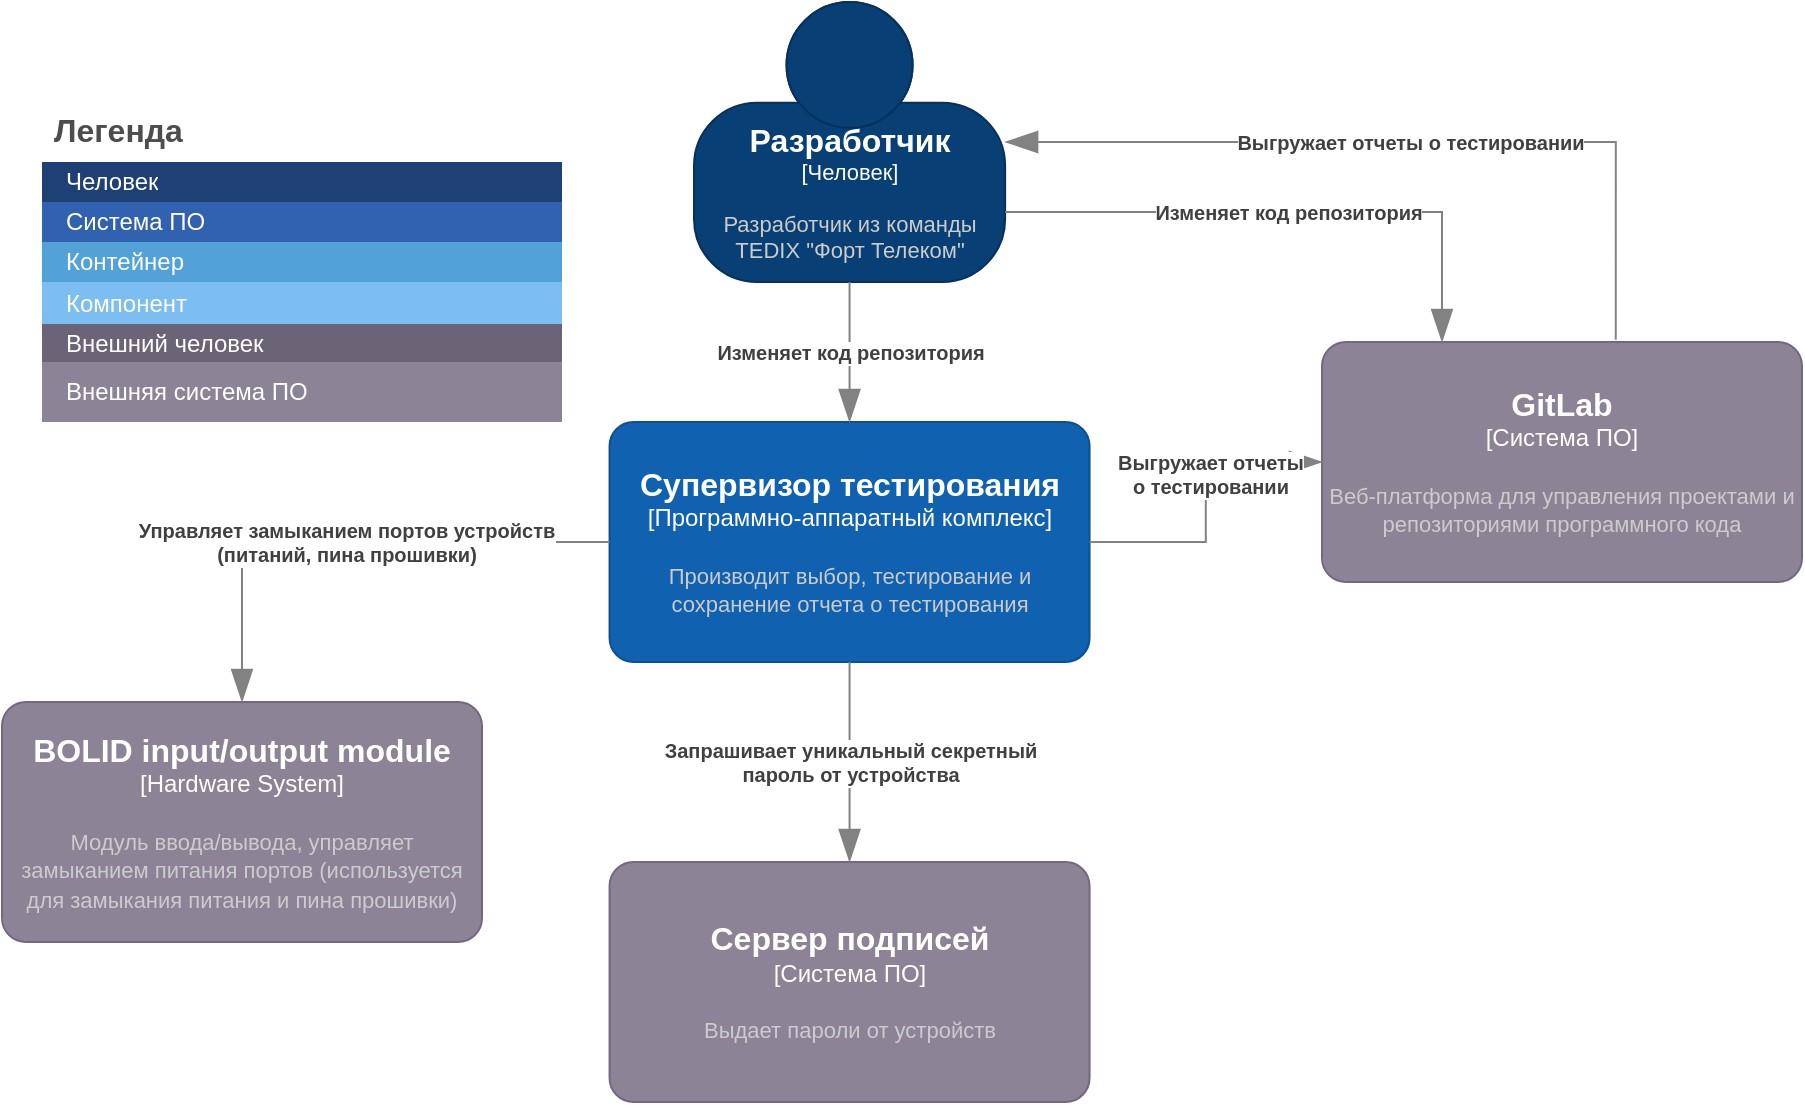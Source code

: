 <mxfile version="26.0.16">
  <diagram name="Страница — 1" id="gZ6Iyopq06BZ13NAgH_K">
    <mxGraphModel dx="1228" dy="641" grid="1" gridSize="10" guides="1" tooltips="1" connect="1" arrows="1" fold="1" page="1" pageScale="1" pageWidth="827" pageHeight="1169" math="0" shadow="0">
      <root>
        <mxCell id="0" />
        <mxCell id="1" parent="0" />
        <object placeholders="1" c4Name="Разработчик" c4Type="Человек" c4Description="Разработчик из команды TEDIX &quot;Форт Телеком&quot;" label="&lt;font style=&quot;font-size: 16px&quot;&gt;&lt;b&gt;%c4Name%&lt;/b&gt;&lt;/font&gt;&lt;div&gt;[%c4Type%]&lt;/div&gt;&lt;br&gt;&lt;div&gt;&lt;font style=&quot;font-size: 11px&quot;&gt;&lt;font color=&quot;#cccccc&quot;&gt;%c4Description%&lt;/font&gt;&lt;/div&gt;" id="B9FlSasgDufC2KT0_fgy-1">
          <mxCell style="html=1;fontSize=11;dashed=0;whiteSpace=wrap;fillColor=#083F75;strokeColor=#06315C;fontColor=#ffffff;shape=mxgraph.c4.person2;align=center;metaEdit=1;points=[[0.5,0,0],[1,0.5,0],[1,0.75,0],[0.75,1,0],[0.5,1,0],[0.25,1,0],[0,0.75,0],[0,0.5,0]];resizable=1;" parent="1" vertex="1">
            <mxGeometry x="366" width="155.56" height="140" as="geometry" />
          </mxCell>
        </object>
        <object placeholders="1" c4Name="GitLab" c4Type="Система ПО" c4Description="Веб-платформа для управления проектами и репозиториями программного кода" label="&lt;font style=&quot;font-size: 16px&quot;&gt;&lt;b&gt;%c4Name%&lt;/b&gt;&lt;/font&gt;&lt;div&gt;[%c4Type%]&lt;/div&gt;&lt;br&gt;&lt;div&gt;&lt;font style=&quot;font-size: 11px&quot;&gt;&lt;font color=&quot;#cccccc&quot;&gt;%c4Description%&lt;/font&gt;&lt;/div&gt;" id="B9FlSasgDufC2KT0_fgy-3">
          <mxCell style="rounded=1;whiteSpace=wrap;html=1;labelBackgroundColor=none;fillColor=#8C8496;fontColor=#ffffff;align=center;arcSize=10;strokeColor=#736782;metaEdit=1;resizable=0;points=[[0.25,0,0],[0.5,0,0],[0.75,0,0],[1,0.25,0],[1,0.5,0],[1,0.75,0],[0.75,1,0],[0.5,1,0],[0.25,1,0],[0,0.75,0],[0,0.5,0],[0,0.25,0]];" parent="1" vertex="1">
            <mxGeometry x="680" y="170" width="240" height="120" as="geometry" />
          </mxCell>
        </object>
        <mxCell id="B9FlSasgDufC2KT0_fgy-4" value="Легенда" style="shape=table;startSize=30;container=1;collapsible=0;childLayout=tableLayout;fontSize=16;align=left;verticalAlign=top;fillColor=none;strokeColor=none;fontColor=#4D4D4D;fontStyle=1;spacingLeft=6;spacing=0;resizable=1;" parent="1" vertex="1">
          <mxGeometry x="40" y="50" width="260" height="160" as="geometry" />
        </mxCell>
        <mxCell id="B9FlSasgDufC2KT0_fgy-5" value="" style="shape=tableRow;horizontal=0;startSize=0;swimlaneHead=0;swimlaneBody=0;strokeColor=inherit;top=0;left=0;bottom=0;right=0;collapsible=0;dropTarget=0;fillColor=none;points=[[0,0.5],[1,0.5]];portConstraint=eastwest;fontSize=12;" parent="B9FlSasgDufC2KT0_fgy-4" vertex="1">
          <mxGeometry y="30" width="260" height="20" as="geometry" />
        </mxCell>
        <mxCell id="B9FlSasgDufC2KT0_fgy-6" value="Человек" style="shape=partialRectangle;html=1;whiteSpace=wrap;connectable=0;strokeColor=inherit;overflow=hidden;fillColor=#1E4074;top=0;left=0;bottom=0;right=0;pointerEvents=1;fontSize=12;align=left;fontColor=#FFFFFF;gradientColor=none;spacingLeft=10;spacingRight=4;" parent="B9FlSasgDufC2KT0_fgy-5" vertex="1">
          <mxGeometry width="260" height="20" as="geometry">
            <mxRectangle width="260" height="20" as="alternateBounds" />
          </mxGeometry>
        </mxCell>
        <mxCell id="B9FlSasgDufC2KT0_fgy-7" value="" style="shape=tableRow;horizontal=0;startSize=0;swimlaneHead=0;swimlaneBody=0;strokeColor=inherit;top=0;left=0;bottom=0;right=0;collapsible=0;dropTarget=0;fillColor=none;points=[[0,0.5],[1,0.5]];portConstraint=eastwest;fontSize=12;" parent="B9FlSasgDufC2KT0_fgy-4" vertex="1">
          <mxGeometry y="50" width="260" height="20" as="geometry" />
        </mxCell>
        <mxCell id="B9FlSasgDufC2KT0_fgy-8" value="Система ПО" style="shape=partialRectangle;html=1;whiteSpace=wrap;connectable=0;strokeColor=inherit;overflow=hidden;fillColor=#3162AF;top=0;left=0;bottom=0;right=0;pointerEvents=1;fontSize=12;align=left;fontColor=#FFFFFF;gradientColor=none;spacingLeft=10;spacingRight=4;" parent="B9FlSasgDufC2KT0_fgy-7" vertex="1">
          <mxGeometry width="260" height="20" as="geometry">
            <mxRectangle width="260" height="20" as="alternateBounds" />
          </mxGeometry>
        </mxCell>
        <mxCell id="B9FlSasgDufC2KT0_fgy-9" value="" style="shape=tableRow;horizontal=0;startSize=0;swimlaneHead=0;swimlaneBody=0;strokeColor=inherit;top=0;left=0;bottom=0;right=0;collapsible=0;dropTarget=0;fillColor=none;points=[[0,0.5],[1,0.5]];portConstraint=eastwest;fontSize=12;" parent="B9FlSasgDufC2KT0_fgy-4" vertex="1">
          <mxGeometry y="70" width="260" height="20" as="geometry" />
        </mxCell>
        <mxCell id="B9FlSasgDufC2KT0_fgy-10" value="Контейнер" style="shape=partialRectangle;html=1;whiteSpace=wrap;connectable=0;strokeColor=inherit;overflow=hidden;fillColor=#52a2d8;top=0;left=0;bottom=0;right=0;pointerEvents=1;fontSize=12;align=left;fontColor=#FFFFFF;gradientColor=none;spacingLeft=10;spacingRight=4;" parent="B9FlSasgDufC2KT0_fgy-9" vertex="1">
          <mxGeometry width="260" height="20" as="geometry">
            <mxRectangle width="260" height="20" as="alternateBounds" />
          </mxGeometry>
        </mxCell>
        <mxCell id="B9FlSasgDufC2KT0_fgy-11" value="" style="shape=tableRow;horizontal=0;startSize=0;swimlaneHead=0;swimlaneBody=0;strokeColor=inherit;top=0;left=0;bottom=0;right=0;collapsible=0;dropTarget=0;fillColor=none;points=[[0,0.5],[1,0.5]];portConstraint=eastwest;fontSize=12;" parent="B9FlSasgDufC2KT0_fgy-4" vertex="1">
          <mxGeometry y="90" width="260" height="21" as="geometry" />
        </mxCell>
        <mxCell id="B9FlSasgDufC2KT0_fgy-12" value="Компонент" style="shape=partialRectangle;html=1;whiteSpace=wrap;connectable=0;strokeColor=inherit;overflow=hidden;fillColor=#7dbef2;top=0;left=0;bottom=0;right=0;pointerEvents=1;fontSize=12;align=left;fontColor=#FFFFFF;gradientColor=none;spacingLeft=10;spacingRight=4;" parent="B9FlSasgDufC2KT0_fgy-11" vertex="1">
          <mxGeometry width="260" height="21" as="geometry">
            <mxRectangle width="260" height="21" as="alternateBounds" />
          </mxGeometry>
        </mxCell>
        <mxCell id="B9FlSasgDufC2KT0_fgy-13" value="" style="shape=tableRow;horizontal=0;startSize=0;swimlaneHead=0;swimlaneBody=0;strokeColor=inherit;top=0;left=0;bottom=0;right=0;collapsible=0;dropTarget=0;fillColor=none;points=[[0,0.5],[1,0.5]];portConstraint=eastwest;fontSize=12;" parent="B9FlSasgDufC2KT0_fgy-4" vertex="1">
          <mxGeometry y="111" width="260" height="19" as="geometry" />
        </mxCell>
        <mxCell id="B9FlSasgDufC2KT0_fgy-14" value="Внешний человек" style="shape=partialRectangle;html=1;whiteSpace=wrap;connectable=0;strokeColor=inherit;overflow=hidden;fillColor=#6b6477;top=0;left=0;bottom=0;right=0;pointerEvents=1;fontSize=12;align=left;fontColor=#FFFFFF;gradientColor=none;spacingLeft=10;spacingRight=4;" parent="B9FlSasgDufC2KT0_fgy-13" vertex="1">
          <mxGeometry width="260" height="19" as="geometry">
            <mxRectangle width="260" height="19" as="alternateBounds" />
          </mxGeometry>
        </mxCell>
        <mxCell id="B9FlSasgDufC2KT0_fgy-15" value="" style="shape=tableRow;horizontal=0;startSize=0;swimlaneHead=0;swimlaneBody=0;strokeColor=inherit;top=0;left=0;bottom=0;right=0;collapsible=0;dropTarget=0;fillColor=none;points=[[0,0.5],[1,0.5]];portConstraint=eastwest;fontSize=12;" parent="B9FlSasgDufC2KT0_fgy-4" vertex="1">
          <mxGeometry y="130" width="260" height="30" as="geometry" />
        </mxCell>
        <mxCell id="B9FlSasgDufC2KT0_fgy-16" value="Внешняя система ПО" style="shape=partialRectangle;html=1;whiteSpace=wrap;connectable=0;strokeColor=inherit;overflow=hidden;fillColor=#8b8496;top=0;left=0;bottom=0;right=0;pointerEvents=1;fontSize=12;align=left;fontColor=#FFFFFF;gradientColor=none;spacingLeft=10;spacingRight=4;" parent="B9FlSasgDufC2KT0_fgy-15" vertex="1">
          <mxGeometry width="260" height="30" as="geometry">
            <mxRectangle width="260" height="30" as="alternateBounds" />
          </mxGeometry>
        </mxCell>
        <object placeholders="1" c4Type="Relationship" c4Description="Изменяет код репозитория" label="&lt;div style=&quot;text-align: left&quot;&gt;&lt;div style=&quot;text-align: center&quot;&gt;&lt;b&gt;%c4Description%&lt;/b&gt;&lt;/div&gt;" id="B9FlSasgDufC2KT0_fgy-18">
          <mxCell style="endArrow=blockThin;html=1;fontSize=10;fontColor=#404040;strokeWidth=1;endFill=1;strokeColor=#828282;elbow=vertical;metaEdit=1;endSize=14;startSize=14;jumpStyle=arc;jumpSize=16;rounded=0;entryX=0.25;entryY=0;entryDx=0;entryDy=0;entryPerimeter=0;exitX=1;exitY=0.75;exitDx=0;exitDy=0;exitPerimeter=0;edgeStyle=orthogonalEdgeStyle;" parent="1" source="B9FlSasgDufC2KT0_fgy-1" target="B9FlSasgDufC2KT0_fgy-3" edge="1">
            <mxGeometry width="240" relative="1" as="geometry">
              <mxPoint x="270" y="190" as="sourcePoint" />
              <mxPoint x="510" y="190" as="targetPoint" />
            </mxGeometry>
          </mxCell>
        </object>
        <object placeholders="1" c4Type="Relationship" c4Description="Выгружает отчеты о тестировании" label="&lt;div style=&quot;text-align: left&quot;&gt;&lt;div style=&quot;text-align: center&quot;&gt;&lt;b&gt;%c4Description%&lt;/b&gt;&lt;/div&gt;" id="B9FlSasgDufC2KT0_fgy-34">
          <mxCell style="endArrow=blockThin;html=1;fontSize=10;fontColor=#404040;strokeWidth=1;endFill=1;strokeColor=#828282;elbow=vertical;metaEdit=1;endSize=14;startSize=14;jumpStyle=arc;jumpSize=16;rounded=0;entryX=1;entryY=0.5;entryDx=0;entryDy=0;entryPerimeter=0;exitX=0.612;exitY=-0.009;exitDx=0;exitDy=0;exitPerimeter=0;edgeStyle=orthogonalEdgeStyle;" parent="1" source="B9FlSasgDufC2KT0_fgy-3" target="B9FlSasgDufC2KT0_fgy-1" edge="1">
            <mxGeometry width="240" relative="1" as="geometry">
              <mxPoint x="270" y="340" as="sourcePoint" />
              <mxPoint x="510" y="340" as="targetPoint" />
              <Array as="points">
                <mxPoint x="827" y="70" />
              </Array>
            </mxGeometry>
          </mxCell>
        </object>
        <object placeholders="1" c4Name="Супервизор тестирования" c4Type="Программно-аппаратный комплекс" c4Description="Производит выбор, тестирование и сохранение отчета о тестирования" label="&lt;font style=&quot;font-size: 16px&quot;&gt;&lt;b&gt;%c4Name%&lt;/b&gt;&lt;/font&gt;&lt;div&gt;[%c4Type%]&lt;/div&gt;&lt;br&gt;&lt;div&gt;&lt;font style=&quot;font-size: 11px&quot;&gt;&lt;font color=&quot;#cccccc&quot;&gt;%c4Description%&lt;/font&gt;&lt;/div&gt;" id="B9FlSasgDufC2KT0_fgy-38">
          <mxCell style="rounded=1;whiteSpace=wrap;html=1;labelBackgroundColor=none;fillColor=#1061B0;fontColor=#ffffff;align=center;arcSize=10;strokeColor=#0D5091;metaEdit=1;resizable=0;points=[[0.25,0,0],[0.5,0,0],[0.75,0,0],[1,0.25,0],[1,0.5,0],[1,0.75,0],[0.75,1,0],[0.5,1,0],[0.25,1,0],[0,0.75,0],[0,0.5,0],[0,0.25,0]];" parent="1" vertex="1">
            <mxGeometry x="323.78" y="210" width="240" height="120" as="geometry" />
          </mxCell>
        </object>
        <object placeholders="1" c4Type="Relationship" c4Description="Изменяет код репозитория" label="&lt;div style=&quot;text-align: left&quot;&gt;&lt;div style=&quot;text-align: center&quot;&gt;&lt;b&gt;%c4Description%&lt;/b&gt;&lt;/div&gt;" id="B9FlSasgDufC2KT0_fgy-39">
          <mxCell style="endArrow=blockThin;html=1;fontSize=10;fontColor=#404040;strokeWidth=1;endFill=1;strokeColor=#828282;elbow=vertical;metaEdit=1;endSize=14;startSize=14;jumpStyle=arc;jumpSize=16;rounded=0;entryX=0.5;entryY=0;entryDx=0;entryDy=0;entryPerimeter=0;exitX=0.5;exitY=1;exitDx=0;exitDy=0;exitPerimeter=0;" parent="1" source="B9FlSasgDufC2KT0_fgy-1" target="B9FlSasgDufC2KT0_fgy-38" edge="1">
            <mxGeometry width="240" relative="1" as="geometry">
              <mxPoint x="532" y="115" as="sourcePoint" />
              <mxPoint x="740" y="180" as="targetPoint" />
            </mxGeometry>
          </mxCell>
        </object>
        <object placeholders="1" c4Type="Relationship" c4Description="Выгружает отчеты&#xa;о тестировании" label="&lt;div style=&quot;text-align: left&quot;&gt;&lt;div style=&quot;text-align: center&quot;&gt;&lt;b&gt;%c4Description%&lt;/b&gt;&lt;/div&gt;" id="B9FlSasgDufC2KT0_fgy-40">
          <mxCell style="endArrow=blockThin;html=1;fontSize=10;fontColor=#404040;strokeWidth=1;endFill=1;strokeColor=#828282;elbow=vertical;metaEdit=1;endSize=14;startSize=14;jumpStyle=arc;jumpSize=16;rounded=0;entryX=0;entryY=0.5;entryDx=0;entryDy=0;entryPerimeter=0;exitX=1;exitY=0.5;exitDx=0;exitDy=0;exitPerimeter=0;edgeStyle=orthogonalEdgeStyle;" parent="1" source="B9FlSasgDufC2KT0_fgy-38" target="B9FlSasgDufC2KT0_fgy-3" edge="1">
            <mxGeometry x="0.279" y="-6" width="240" relative="1" as="geometry">
              <mxPoint x="827" y="179" as="sourcePoint" />
              <mxPoint x="532" y="80" as="targetPoint" />
              <mxPoint as="offset" />
            </mxGeometry>
          </mxCell>
        </object>
        <object placeholders="1" c4Name="Сервер подписей" c4Type="Система ПО" c4Description="Выдает пароли от устройств" label="&lt;font style=&quot;font-size: 16px&quot;&gt;&lt;b&gt;%c4Name%&lt;/b&gt;&lt;/font&gt;&lt;div&gt;[%c4Type%]&lt;/div&gt;&lt;br&gt;&lt;div&gt;&lt;font style=&quot;font-size: 11px&quot;&gt;&lt;font color=&quot;#cccccc&quot;&gt;%c4Description%&lt;/font&gt;&lt;/div&gt;" id="XUxorhiM3d39dPu7lW_b-1">
          <mxCell style="rounded=1;whiteSpace=wrap;html=1;labelBackgroundColor=none;fillColor=#8C8496;fontColor=#ffffff;align=center;arcSize=10;strokeColor=#736782;metaEdit=1;resizable=0;points=[[0.25,0,0],[0.5,0,0],[0.75,0,0],[1,0.25,0],[1,0.5,0],[1,0.75,0],[0.75,1,0],[0.5,1,0],[0.25,1,0],[0,0.75,0],[0,0.5,0],[0,0.25,0]];" vertex="1" parent="1">
            <mxGeometry x="323.78" y="430" width="240" height="120" as="geometry" />
          </mxCell>
        </object>
        <object placeholders="1" c4Type="Relationship" c4Description="Запрашивает уникальный секретный&#xa;пароль от устройства" label="&lt;div style=&quot;text-align: left&quot;&gt;&lt;div style=&quot;text-align: center&quot;&gt;&lt;b&gt;%c4Description%&lt;/b&gt;&lt;/div&gt;" id="XUxorhiM3d39dPu7lW_b-2">
          <mxCell style="endArrow=blockThin;html=1;fontSize=10;fontColor=#404040;strokeWidth=1;endFill=1;strokeColor=#828282;elbow=vertical;metaEdit=1;endSize=14;startSize=14;jumpStyle=arc;jumpSize=16;rounded=0;entryX=0.5;entryY=0;entryDx=0;entryDy=0;entryPerimeter=0;exitX=0.5;exitY=1;exitDx=0;exitDy=0;exitPerimeter=0;" edge="1" parent="1" source="B9FlSasgDufC2KT0_fgy-38" target="XUxorhiM3d39dPu7lW_b-1">
            <mxGeometry width="240" relative="1" as="geometry">
              <mxPoint x="574" y="280" as="sourcePoint" />
              <mxPoint x="690" y="240" as="targetPoint" />
            </mxGeometry>
          </mxCell>
        </object>
        <object placeholders="1" c4Name="BOLID input/output module" c4Type="Hardware System" c4Description="Модуль ввода/вывода, управляет замыканием питания портов (используется для замыкания питания и пина прошивки)" label="&lt;font style=&quot;font-size: 16px&quot;&gt;&lt;b&gt;%c4Name%&lt;/b&gt;&lt;/font&gt;&lt;div&gt;[%c4Type%]&lt;/div&gt;&lt;br&gt;&lt;div&gt;&lt;font style=&quot;font-size: 11px&quot;&gt;&lt;font color=&quot;#cccccc&quot;&gt;%c4Description%&lt;/font&gt;&lt;/div&gt;" id="XUxorhiM3d39dPu7lW_b-3">
          <mxCell style="rounded=1;whiteSpace=wrap;html=1;labelBackgroundColor=none;fillColor=#8C8496;fontColor=#ffffff;align=center;arcSize=10;strokeColor=#736782;metaEdit=1;resizable=0;points=[[0.25,0,0],[0.5,0,0],[0.75,0,0],[1,0.25,0],[1,0.5,0],[1,0.75,0],[0.75,1,0],[0.5,1,0],[0.25,1,0],[0,0.75,0],[0,0.5,0],[0,0.25,0]];" vertex="1" parent="1">
            <mxGeometry x="20" y="350" width="240" height="120" as="geometry" />
          </mxCell>
        </object>
        <object placeholders="1" c4Type="Relationship" c4Description="Управляет замыканием портов устройств&#xa;(питаний, пина прошивки) " label="&lt;div style=&quot;text-align: left&quot;&gt;&lt;div style=&quot;text-align: center&quot;&gt;&lt;b&gt;%c4Description%&lt;/b&gt;&lt;/div&gt;" id="XUxorhiM3d39dPu7lW_b-4">
          <mxCell style="endArrow=blockThin;html=1;fontSize=10;fontColor=#404040;strokeWidth=1;endFill=1;strokeColor=#828282;elbow=vertical;metaEdit=1;endSize=14;startSize=14;jumpStyle=arc;jumpSize=16;rounded=0;entryX=0.5;entryY=0;entryDx=0;entryDy=0;entryPerimeter=0;exitX=0;exitY=0.5;exitDx=0;exitDy=0;exitPerimeter=0;edgeStyle=orthogonalEdgeStyle;" edge="1" parent="1" source="B9FlSasgDufC2KT0_fgy-38" target="XUxorhiM3d39dPu7lW_b-3">
            <mxGeometry width="240" relative="1" as="geometry">
              <mxPoint x="454" y="340" as="sourcePoint" />
              <mxPoint x="454" y="440" as="targetPoint" />
            </mxGeometry>
          </mxCell>
        </object>
      </root>
    </mxGraphModel>
  </diagram>
</mxfile>
